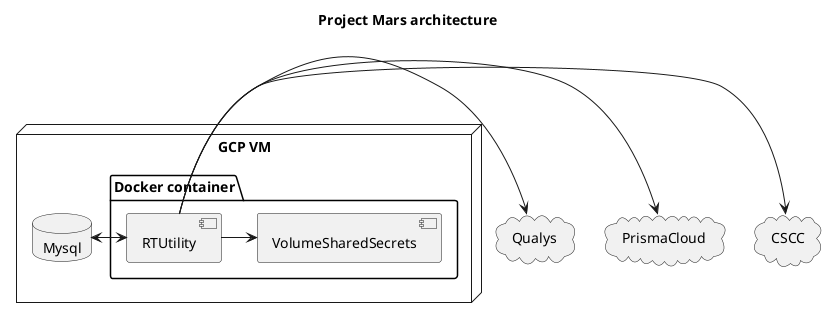 @startuml

title Project Mars architecture

cloud PrismaCloud
cloud Qualys
cloud CSCC
node "GCP VM" {
    Package "Docker container" {
        component VolumeSharedSecrets
        component RTUtility
    }
    database Mysql
}



RTUtility <-> Mysql
RTUtility -> Qualys
RTUtility -> PrismaCloud
RTUtility -> CSCC
RTUtility -> VolumeSharedSecrets



@enduml
